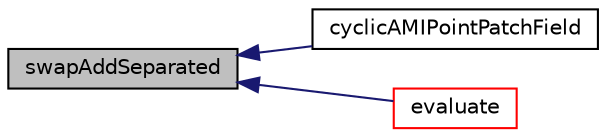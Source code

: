 digraph "swapAddSeparated"
{
  bgcolor="transparent";
  edge [fontname="Helvetica",fontsize="10",labelfontname="Helvetica",labelfontsize="10"];
  node [fontname="Helvetica",fontsize="10",shape=record];
  rankdir="LR";
  Node392 [label="swapAddSeparated",height=0.2,width=0.4,color="black", fillcolor="grey75", style="filled", fontcolor="black"];
  Node392 -> Node393 [dir="back",color="midnightblue",fontsize="10",style="solid",fontname="Helvetica"];
  Node393 [label="cyclicAMIPointPatchField",height=0.2,width=0.4,color="black",URL="$a26073.html#a62f86143eaae00e3e3b63aaa0d93294d",tooltip="Construct as copy setting internal field reference. "];
  Node392 -> Node394 [dir="back",color="midnightblue",fontsize="10",style="solid",fontname="Helvetica"];
  Node394 [label="evaluate",height=0.2,width=0.4,color="red",URL="$a26073.html#ae591186d8bf9e7c4db700390ac9dfff7",tooltip="Evaluate the patch field. "];
}
